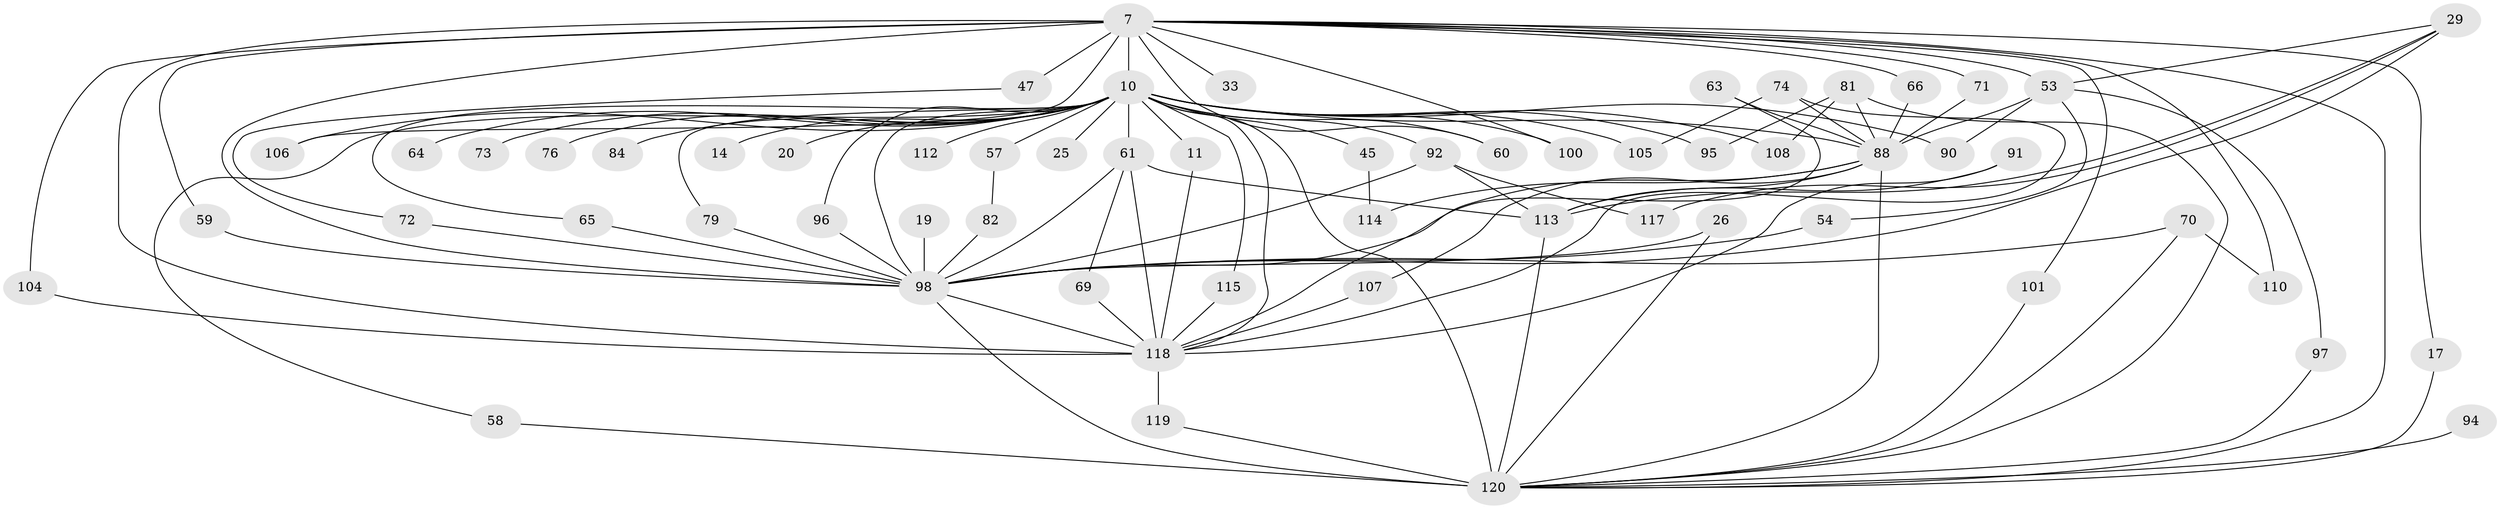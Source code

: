 // original degree distribution, {25: 0.016666666666666666, 19: 0.016666666666666666, 24: 0.008333333333333333, 23: 0.016666666666666666, 26: 0.008333333333333333, 15: 0.008333333333333333, 20: 0.008333333333333333, 3: 0.23333333333333334, 12: 0.008333333333333333, 2: 0.5333333333333333, 4: 0.05, 9: 0.008333333333333333, 5: 0.06666666666666667, 6: 0.008333333333333333, 8: 0.008333333333333333}
// Generated by graph-tools (version 1.1) at 2025/44/03/09/25 04:44:22]
// undirected, 60 vertices, 110 edges
graph export_dot {
graph [start="1"]
  node [color=gray90,style=filled];
  7 [super="+3"];
  10 [super="+6+4"];
  11;
  14;
  17;
  19;
  20;
  25;
  26;
  29;
  33;
  45;
  47;
  53 [super="+39+50"];
  54;
  57;
  58;
  59;
  60;
  61 [super="+41+56"];
  63;
  64;
  65;
  66;
  69;
  70 [super="+21"];
  71;
  72;
  73;
  74 [super="+52"];
  76;
  79 [super="+68"];
  81 [super="+48"];
  82;
  84 [super="+44"];
  88 [super="+77+37"];
  90;
  91 [super="+67"];
  92 [super="+15+89"];
  94;
  95;
  96;
  97;
  98 [super="+75+8+40+46"];
  100 [super="+30"];
  101;
  104;
  105;
  106;
  107;
  108;
  110 [super="+87"];
  112;
  113 [super="+43+85"];
  114;
  115;
  117;
  118 [super="+80+102+111+109"];
  119 [super="+116"];
  120 [super="+12+78"];
  7 -- 10 [weight=8];
  7 -- 17;
  7 -- 33 [weight=2];
  7 -- 47 [weight=2];
  7 -- 59;
  7 -- 66;
  7 -- 101;
  7 -- 110;
  7 -- 71;
  7 -- 100 [weight=2];
  7 -- 104;
  7 -- 106;
  7 -- 53 [weight=2];
  7 -- 118 [weight=11];
  7 -- 60;
  7 -- 120 [weight=5];
  7 -- 98 [weight=4];
  10 -- 20 [weight=2];
  10 -- 45 [weight=2];
  10 -- 61 [weight=4];
  10 -- 73 [weight=2];
  10 -- 76 [weight=2];
  10 -- 96;
  10 -- 98 [weight=11];
  10 -- 105;
  10 -- 108;
  10 -- 84 [weight=3];
  10 -- 90;
  10 -- 120 [weight=11];
  10 -- 112 [weight=2];
  10 -- 115;
  10 -- 57 [weight=2];
  10 -- 64 [weight=2];
  10 -- 65;
  10 -- 11 [weight=2];
  10 -- 14 [weight=2];
  10 -- 25 [weight=2];
  10 -- 92 [weight=2];
  10 -- 95;
  10 -- 100;
  10 -- 106;
  10 -- 58;
  10 -- 60;
  10 -- 118 [weight=6];
  10 -- 88 [weight=6];
  10 -- 79;
  11 -- 118;
  17 -- 120;
  19 -- 98 [weight=2];
  26 -- 120;
  26 -- 98;
  29 -- 117;
  29 -- 98 [weight=2];
  29 -- 113;
  29 -- 53;
  45 -- 114;
  47 -- 72;
  53 -- 54;
  53 -- 90;
  53 -- 97;
  53 -- 88;
  54 -- 98;
  57 -- 82;
  58 -- 120;
  59 -- 98;
  61 -- 98;
  61 -- 118;
  61 -- 69;
  61 -- 113;
  63 -- 118;
  63 -- 88;
  65 -- 98;
  66 -- 88;
  69 -- 118;
  70 -- 110 [weight=2];
  70 -- 120;
  70 -- 98 [weight=2];
  71 -- 88;
  72 -- 98;
  74 -- 105;
  74 -- 118 [weight=2];
  74 -- 88;
  79 -- 98;
  81 -- 95;
  81 -- 108;
  81 -- 120;
  81 -- 88 [weight=2];
  82 -- 98;
  88 -- 120;
  88 -- 98 [weight=2];
  88 -- 107;
  88 -- 114;
  88 -- 113;
  91 -- 118 [weight=3];
  91 -- 113;
  92 -- 113;
  92 -- 117;
  92 -- 98 [weight=2];
  94 -- 120 [weight=2];
  96 -- 98;
  97 -- 120;
  98 -- 120 [weight=5];
  98 -- 118 [weight=2];
  101 -- 120;
  104 -- 118;
  107 -- 118;
  113 -- 120;
  115 -- 118;
  118 -- 119 [weight=2];
  119 -- 120;
}
